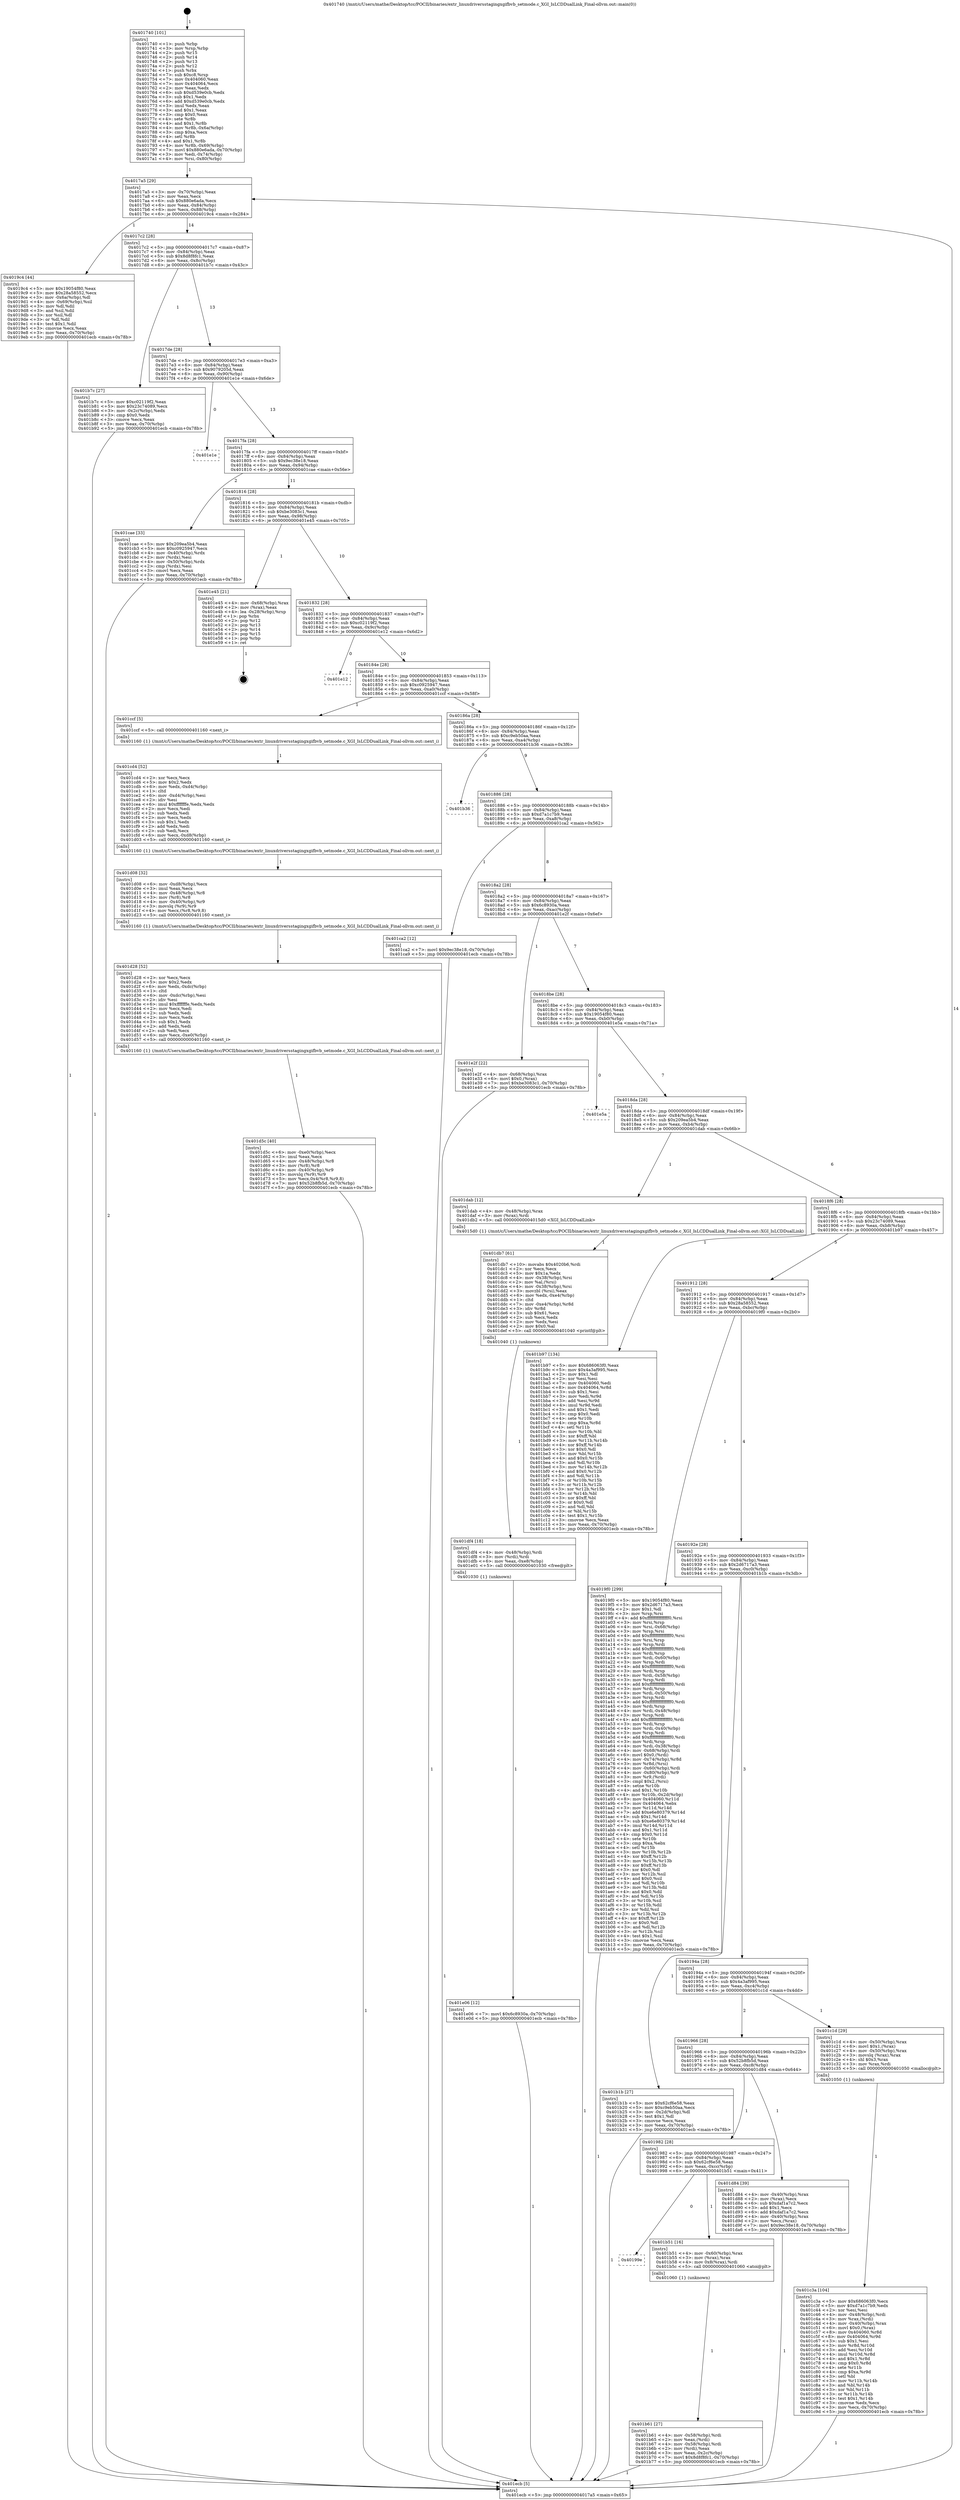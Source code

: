 digraph "0x401740" {
  label = "0x401740 (/mnt/c/Users/mathe/Desktop/tcc/POCII/binaries/extr_linuxdriversstagingxgifbvb_setmode.c_XGI_IsLCDDualLink_Final-ollvm.out::main(0))"
  labelloc = "t"
  node[shape=record]

  Entry [label="",width=0.3,height=0.3,shape=circle,fillcolor=black,style=filled]
  "0x4017a5" [label="{
     0x4017a5 [29]\l
     | [instrs]\l
     &nbsp;&nbsp;0x4017a5 \<+3\>: mov -0x70(%rbp),%eax\l
     &nbsp;&nbsp;0x4017a8 \<+2\>: mov %eax,%ecx\l
     &nbsp;&nbsp;0x4017aa \<+6\>: sub $0x880e6ada,%ecx\l
     &nbsp;&nbsp;0x4017b0 \<+6\>: mov %eax,-0x84(%rbp)\l
     &nbsp;&nbsp;0x4017b6 \<+6\>: mov %ecx,-0x88(%rbp)\l
     &nbsp;&nbsp;0x4017bc \<+6\>: je 00000000004019c4 \<main+0x284\>\l
  }"]
  "0x4019c4" [label="{
     0x4019c4 [44]\l
     | [instrs]\l
     &nbsp;&nbsp;0x4019c4 \<+5\>: mov $0x19054f80,%eax\l
     &nbsp;&nbsp;0x4019c9 \<+5\>: mov $0x28a58552,%ecx\l
     &nbsp;&nbsp;0x4019ce \<+3\>: mov -0x6a(%rbp),%dl\l
     &nbsp;&nbsp;0x4019d1 \<+4\>: mov -0x69(%rbp),%sil\l
     &nbsp;&nbsp;0x4019d5 \<+3\>: mov %dl,%dil\l
     &nbsp;&nbsp;0x4019d8 \<+3\>: and %sil,%dil\l
     &nbsp;&nbsp;0x4019db \<+3\>: xor %sil,%dl\l
     &nbsp;&nbsp;0x4019de \<+3\>: or %dl,%dil\l
     &nbsp;&nbsp;0x4019e1 \<+4\>: test $0x1,%dil\l
     &nbsp;&nbsp;0x4019e5 \<+3\>: cmovne %ecx,%eax\l
     &nbsp;&nbsp;0x4019e8 \<+3\>: mov %eax,-0x70(%rbp)\l
     &nbsp;&nbsp;0x4019eb \<+5\>: jmp 0000000000401ecb \<main+0x78b\>\l
  }"]
  "0x4017c2" [label="{
     0x4017c2 [28]\l
     | [instrs]\l
     &nbsp;&nbsp;0x4017c2 \<+5\>: jmp 00000000004017c7 \<main+0x87\>\l
     &nbsp;&nbsp;0x4017c7 \<+6\>: mov -0x84(%rbp),%eax\l
     &nbsp;&nbsp;0x4017cd \<+5\>: sub $0x8d8f8fc1,%eax\l
     &nbsp;&nbsp;0x4017d2 \<+6\>: mov %eax,-0x8c(%rbp)\l
     &nbsp;&nbsp;0x4017d8 \<+6\>: je 0000000000401b7c \<main+0x43c\>\l
  }"]
  "0x401ecb" [label="{
     0x401ecb [5]\l
     | [instrs]\l
     &nbsp;&nbsp;0x401ecb \<+5\>: jmp 00000000004017a5 \<main+0x65\>\l
  }"]
  "0x401740" [label="{
     0x401740 [101]\l
     | [instrs]\l
     &nbsp;&nbsp;0x401740 \<+1\>: push %rbp\l
     &nbsp;&nbsp;0x401741 \<+3\>: mov %rsp,%rbp\l
     &nbsp;&nbsp;0x401744 \<+2\>: push %r15\l
     &nbsp;&nbsp;0x401746 \<+2\>: push %r14\l
     &nbsp;&nbsp;0x401748 \<+2\>: push %r13\l
     &nbsp;&nbsp;0x40174a \<+2\>: push %r12\l
     &nbsp;&nbsp;0x40174c \<+1\>: push %rbx\l
     &nbsp;&nbsp;0x40174d \<+7\>: sub $0xc8,%rsp\l
     &nbsp;&nbsp;0x401754 \<+7\>: mov 0x404060,%eax\l
     &nbsp;&nbsp;0x40175b \<+7\>: mov 0x404064,%ecx\l
     &nbsp;&nbsp;0x401762 \<+2\>: mov %eax,%edx\l
     &nbsp;&nbsp;0x401764 \<+6\>: sub $0xd539e0cb,%edx\l
     &nbsp;&nbsp;0x40176a \<+3\>: sub $0x1,%edx\l
     &nbsp;&nbsp;0x40176d \<+6\>: add $0xd539e0cb,%edx\l
     &nbsp;&nbsp;0x401773 \<+3\>: imul %edx,%eax\l
     &nbsp;&nbsp;0x401776 \<+3\>: and $0x1,%eax\l
     &nbsp;&nbsp;0x401779 \<+3\>: cmp $0x0,%eax\l
     &nbsp;&nbsp;0x40177c \<+4\>: sete %r8b\l
     &nbsp;&nbsp;0x401780 \<+4\>: and $0x1,%r8b\l
     &nbsp;&nbsp;0x401784 \<+4\>: mov %r8b,-0x6a(%rbp)\l
     &nbsp;&nbsp;0x401788 \<+3\>: cmp $0xa,%ecx\l
     &nbsp;&nbsp;0x40178b \<+4\>: setl %r8b\l
     &nbsp;&nbsp;0x40178f \<+4\>: and $0x1,%r8b\l
     &nbsp;&nbsp;0x401793 \<+4\>: mov %r8b,-0x69(%rbp)\l
     &nbsp;&nbsp;0x401797 \<+7\>: movl $0x880e6ada,-0x70(%rbp)\l
     &nbsp;&nbsp;0x40179e \<+3\>: mov %edi,-0x74(%rbp)\l
     &nbsp;&nbsp;0x4017a1 \<+4\>: mov %rsi,-0x80(%rbp)\l
  }"]
  Exit [label="",width=0.3,height=0.3,shape=circle,fillcolor=black,style=filled,peripheries=2]
  "0x401b7c" [label="{
     0x401b7c [27]\l
     | [instrs]\l
     &nbsp;&nbsp;0x401b7c \<+5\>: mov $0xc02119f2,%eax\l
     &nbsp;&nbsp;0x401b81 \<+5\>: mov $0x23c74089,%ecx\l
     &nbsp;&nbsp;0x401b86 \<+3\>: mov -0x2c(%rbp),%edx\l
     &nbsp;&nbsp;0x401b89 \<+3\>: cmp $0x0,%edx\l
     &nbsp;&nbsp;0x401b8c \<+3\>: cmove %ecx,%eax\l
     &nbsp;&nbsp;0x401b8f \<+3\>: mov %eax,-0x70(%rbp)\l
     &nbsp;&nbsp;0x401b92 \<+5\>: jmp 0000000000401ecb \<main+0x78b\>\l
  }"]
  "0x4017de" [label="{
     0x4017de [28]\l
     | [instrs]\l
     &nbsp;&nbsp;0x4017de \<+5\>: jmp 00000000004017e3 \<main+0xa3\>\l
     &nbsp;&nbsp;0x4017e3 \<+6\>: mov -0x84(%rbp),%eax\l
     &nbsp;&nbsp;0x4017e9 \<+5\>: sub $0x9079205d,%eax\l
     &nbsp;&nbsp;0x4017ee \<+6\>: mov %eax,-0x90(%rbp)\l
     &nbsp;&nbsp;0x4017f4 \<+6\>: je 0000000000401e1e \<main+0x6de\>\l
  }"]
  "0x401e06" [label="{
     0x401e06 [12]\l
     | [instrs]\l
     &nbsp;&nbsp;0x401e06 \<+7\>: movl $0x6c8930a,-0x70(%rbp)\l
     &nbsp;&nbsp;0x401e0d \<+5\>: jmp 0000000000401ecb \<main+0x78b\>\l
  }"]
  "0x401e1e" [label="{
     0x401e1e\l
  }", style=dashed]
  "0x4017fa" [label="{
     0x4017fa [28]\l
     | [instrs]\l
     &nbsp;&nbsp;0x4017fa \<+5\>: jmp 00000000004017ff \<main+0xbf\>\l
     &nbsp;&nbsp;0x4017ff \<+6\>: mov -0x84(%rbp),%eax\l
     &nbsp;&nbsp;0x401805 \<+5\>: sub $0x9ec38e18,%eax\l
     &nbsp;&nbsp;0x40180a \<+6\>: mov %eax,-0x94(%rbp)\l
     &nbsp;&nbsp;0x401810 \<+6\>: je 0000000000401cae \<main+0x56e\>\l
  }"]
  "0x401df4" [label="{
     0x401df4 [18]\l
     | [instrs]\l
     &nbsp;&nbsp;0x401df4 \<+4\>: mov -0x48(%rbp),%rdi\l
     &nbsp;&nbsp;0x401df8 \<+3\>: mov (%rdi),%rdi\l
     &nbsp;&nbsp;0x401dfb \<+6\>: mov %eax,-0xe8(%rbp)\l
     &nbsp;&nbsp;0x401e01 \<+5\>: call 0000000000401030 \<free@plt\>\l
     | [calls]\l
     &nbsp;&nbsp;0x401030 \{1\} (unknown)\l
  }"]
  "0x401cae" [label="{
     0x401cae [33]\l
     | [instrs]\l
     &nbsp;&nbsp;0x401cae \<+5\>: mov $0x209ea5b4,%eax\l
     &nbsp;&nbsp;0x401cb3 \<+5\>: mov $0xc0925947,%ecx\l
     &nbsp;&nbsp;0x401cb8 \<+4\>: mov -0x40(%rbp),%rdx\l
     &nbsp;&nbsp;0x401cbc \<+2\>: mov (%rdx),%esi\l
     &nbsp;&nbsp;0x401cbe \<+4\>: mov -0x50(%rbp),%rdx\l
     &nbsp;&nbsp;0x401cc2 \<+2\>: cmp (%rdx),%esi\l
     &nbsp;&nbsp;0x401cc4 \<+3\>: cmovl %ecx,%eax\l
     &nbsp;&nbsp;0x401cc7 \<+3\>: mov %eax,-0x70(%rbp)\l
     &nbsp;&nbsp;0x401cca \<+5\>: jmp 0000000000401ecb \<main+0x78b\>\l
  }"]
  "0x401816" [label="{
     0x401816 [28]\l
     | [instrs]\l
     &nbsp;&nbsp;0x401816 \<+5\>: jmp 000000000040181b \<main+0xdb\>\l
     &nbsp;&nbsp;0x40181b \<+6\>: mov -0x84(%rbp),%eax\l
     &nbsp;&nbsp;0x401821 \<+5\>: sub $0xbe3083c1,%eax\l
     &nbsp;&nbsp;0x401826 \<+6\>: mov %eax,-0x98(%rbp)\l
     &nbsp;&nbsp;0x40182c \<+6\>: je 0000000000401e45 \<main+0x705\>\l
  }"]
  "0x401db7" [label="{
     0x401db7 [61]\l
     | [instrs]\l
     &nbsp;&nbsp;0x401db7 \<+10\>: movabs $0x4020b6,%rdi\l
     &nbsp;&nbsp;0x401dc1 \<+2\>: xor %ecx,%ecx\l
     &nbsp;&nbsp;0x401dc3 \<+5\>: mov $0x1a,%edx\l
     &nbsp;&nbsp;0x401dc8 \<+4\>: mov -0x38(%rbp),%rsi\l
     &nbsp;&nbsp;0x401dcc \<+2\>: mov %al,(%rsi)\l
     &nbsp;&nbsp;0x401dce \<+4\>: mov -0x38(%rbp),%rsi\l
     &nbsp;&nbsp;0x401dd2 \<+3\>: movzbl (%rsi),%eax\l
     &nbsp;&nbsp;0x401dd5 \<+6\>: mov %edx,-0xe4(%rbp)\l
     &nbsp;&nbsp;0x401ddb \<+1\>: cltd\l
     &nbsp;&nbsp;0x401ddc \<+7\>: mov -0xe4(%rbp),%r8d\l
     &nbsp;&nbsp;0x401de3 \<+3\>: idiv %r8d\l
     &nbsp;&nbsp;0x401de6 \<+3\>: sub $0x61,%ecx\l
     &nbsp;&nbsp;0x401de9 \<+2\>: sub %ecx,%edx\l
     &nbsp;&nbsp;0x401deb \<+2\>: mov %edx,%esi\l
     &nbsp;&nbsp;0x401ded \<+2\>: mov $0x0,%al\l
     &nbsp;&nbsp;0x401def \<+5\>: call 0000000000401040 \<printf@plt\>\l
     | [calls]\l
     &nbsp;&nbsp;0x401040 \{1\} (unknown)\l
  }"]
  "0x401e45" [label="{
     0x401e45 [21]\l
     | [instrs]\l
     &nbsp;&nbsp;0x401e45 \<+4\>: mov -0x68(%rbp),%rax\l
     &nbsp;&nbsp;0x401e49 \<+2\>: mov (%rax),%eax\l
     &nbsp;&nbsp;0x401e4b \<+4\>: lea -0x28(%rbp),%rsp\l
     &nbsp;&nbsp;0x401e4f \<+1\>: pop %rbx\l
     &nbsp;&nbsp;0x401e50 \<+2\>: pop %r12\l
     &nbsp;&nbsp;0x401e52 \<+2\>: pop %r13\l
     &nbsp;&nbsp;0x401e54 \<+2\>: pop %r14\l
     &nbsp;&nbsp;0x401e56 \<+2\>: pop %r15\l
     &nbsp;&nbsp;0x401e58 \<+1\>: pop %rbp\l
     &nbsp;&nbsp;0x401e59 \<+1\>: ret\l
  }"]
  "0x401832" [label="{
     0x401832 [28]\l
     | [instrs]\l
     &nbsp;&nbsp;0x401832 \<+5\>: jmp 0000000000401837 \<main+0xf7\>\l
     &nbsp;&nbsp;0x401837 \<+6\>: mov -0x84(%rbp),%eax\l
     &nbsp;&nbsp;0x40183d \<+5\>: sub $0xc02119f2,%eax\l
     &nbsp;&nbsp;0x401842 \<+6\>: mov %eax,-0x9c(%rbp)\l
     &nbsp;&nbsp;0x401848 \<+6\>: je 0000000000401e12 \<main+0x6d2\>\l
  }"]
  "0x401d5c" [label="{
     0x401d5c [40]\l
     | [instrs]\l
     &nbsp;&nbsp;0x401d5c \<+6\>: mov -0xe0(%rbp),%ecx\l
     &nbsp;&nbsp;0x401d62 \<+3\>: imul %eax,%ecx\l
     &nbsp;&nbsp;0x401d65 \<+4\>: mov -0x48(%rbp),%r8\l
     &nbsp;&nbsp;0x401d69 \<+3\>: mov (%r8),%r8\l
     &nbsp;&nbsp;0x401d6c \<+4\>: mov -0x40(%rbp),%r9\l
     &nbsp;&nbsp;0x401d70 \<+3\>: movslq (%r9),%r9\l
     &nbsp;&nbsp;0x401d73 \<+5\>: mov %ecx,0x4(%r8,%r9,8)\l
     &nbsp;&nbsp;0x401d78 \<+7\>: movl $0x52b8fb5d,-0x70(%rbp)\l
     &nbsp;&nbsp;0x401d7f \<+5\>: jmp 0000000000401ecb \<main+0x78b\>\l
  }"]
  "0x401e12" [label="{
     0x401e12\l
  }", style=dashed]
  "0x40184e" [label="{
     0x40184e [28]\l
     | [instrs]\l
     &nbsp;&nbsp;0x40184e \<+5\>: jmp 0000000000401853 \<main+0x113\>\l
     &nbsp;&nbsp;0x401853 \<+6\>: mov -0x84(%rbp),%eax\l
     &nbsp;&nbsp;0x401859 \<+5\>: sub $0xc0925947,%eax\l
     &nbsp;&nbsp;0x40185e \<+6\>: mov %eax,-0xa0(%rbp)\l
     &nbsp;&nbsp;0x401864 \<+6\>: je 0000000000401ccf \<main+0x58f\>\l
  }"]
  "0x401d28" [label="{
     0x401d28 [52]\l
     | [instrs]\l
     &nbsp;&nbsp;0x401d28 \<+2\>: xor %ecx,%ecx\l
     &nbsp;&nbsp;0x401d2a \<+5\>: mov $0x2,%edx\l
     &nbsp;&nbsp;0x401d2f \<+6\>: mov %edx,-0xdc(%rbp)\l
     &nbsp;&nbsp;0x401d35 \<+1\>: cltd\l
     &nbsp;&nbsp;0x401d36 \<+6\>: mov -0xdc(%rbp),%esi\l
     &nbsp;&nbsp;0x401d3c \<+2\>: idiv %esi\l
     &nbsp;&nbsp;0x401d3e \<+6\>: imul $0xfffffffe,%edx,%edx\l
     &nbsp;&nbsp;0x401d44 \<+2\>: mov %ecx,%edi\l
     &nbsp;&nbsp;0x401d46 \<+2\>: sub %edx,%edi\l
     &nbsp;&nbsp;0x401d48 \<+2\>: mov %ecx,%edx\l
     &nbsp;&nbsp;0x401d4a \<+3\>: sub $0x1,%edx\l
     &nbsp;&nbsp;0x401d4d \<+2\>: add %edx,%edi\l
     &nbsp;&nbsp;0x401d4f \<+2\>: sub %edi,%ecx\l
     &nbsp;&nbsp;0x401d51 \<+6\>: mov %ecx,-0xe0(%rbp)\l
     &nbsp;&nbsp;0x401d57 \<+5\>: call 0000000000401160 \<next_i\>\l
     | [calls]\l
     &nbsp;&nbsp;0x401160 \{1\} (/mnt/c/Users/mathe/Desktop/tcc/POCII/binaries/extr_linuxdriversstagingxgifbvb_setmode.c_XGI_IsLCDDualLink_Final-ollvm.out::next_i)\l
  }"]
  "0x401ccf" [label="{
     0x401ccf [5]\l
     | [instrs]\l
     &nbsp;&nbsp;0x401ccf \<+5\>: call 0000000000401160 \<next_i\>\l
     | [calls]\l
     &nbsp;&nbsp;0x401160 \{1\} (/mnt/c/Users/mathe/Desktop/tcc/POCII/binaries/extr_linuxdriversstagingxgifbvb_setmode.c_XGI_IsLCDDualLink_Final-ollvm.out::next_i)\l
  }"]
  "0x40186a" [label="{
     0x40186a [28]\l
     | [instrs]\l
     &nbsp;&nbsp;0x40186a \<+5\>: jmp 000000000040186f \<main+0x12f\>\l
     &nbsp;&nbsp;0x40186f \<+6\>: mov -0x84(%rbp),%eax\l
     &nbsp;&nbsp;0x401875 \<+5\>: sub $0xc9eb50aa,%eax\l
     &nbsp;&nbsp;0x40187a \<+6\>: mov %eax,-0xa4(%rbp)\l
     &nbsp;&nbsp;0x401880 \<+6\>: je 0000000000401b36 \<main+0x3f6\>\l
  }"]
  "0x401d08" [label="{
     0x401d08 [32]\l
     | [instrs]\l
     &nbsp;&nbsp;0x401d08 \<+6\>: mov -0xd8(%rbp),%ecx\l
     &nbsp;&nbsp;0x401d0e \<+3\>: imul %eax,%ecx\l
     &nbsp;&nbsp;0x401d11 \<+4\>: mov -0x48(%rbp),%r8\l
     &nbsp;&nbsp;0x401d15 \<+3\>: mov (%r8),%r8\l
     &nbsp;&nbsp;0x401d18 \<+4\>: mov -0x40(%rbp),%r9\l
     &nbsp;&nbsp;0x401d1c \<+3\>: movslq (%r9),%r9\l
     &nbsp;&nbsp;0x401d1f \<+4\>: mov %ecx,(%r8,%r9,8)\l
     &nbsp;&nbsp;0x401d23 \<+5\>: call 0000000000401160 \<next_i\>\l
     | [calls]\l
     &nbsp;&nbsp;0x401160 \{1\} (/mnt/c/Users/mathe/Desktop/tcc/POCII/binaries/extr_linuxdriversstagingxgifbvb_setmode.c_XGI_IsLCDDualLink_Final-ollvm.out::next_i)\l
  }"]
  "0x401b36" [label="{
     0x401b36\l
  }", style=dashed]
  "0x401886" [label="{
     0x401886 [28]\l
     | [instrs]\l
     &nbsp;&nbsp;0x401886 \<+5\>: jmp 000000000040188b \<main+0x14b\>\l
     &nbsp;&nbsp;0x40188b \<+6\>: mov -0x84(%rbp),%eax\l
     &nbsp;&nbsp;0x401891 \<+5\>: sub $0xd7a1c7b9,%eax\l
     &nbsp;&nbsp;0x401896 \<+6\>: mov %eax,-0xa8(%rbp)\l
     &nbsp;&nbsp;0x40189c \<+6\>: je 0000000000401ca2 \<main+0x562\>\l
  }"]
  "0x401cd4" [label="{
     0x401cd4 [52]\l
     | [instrs]\l
     &nbsp;&nbsp;0x401cd4 \<+2\>: xor %ecx,%ecx\l
     &nbsp;&nbsp;0x401cd6 \<+5\>: mov $0x2,%edx\l
     &nbsp;&nbsp;0x401cdb \<+6\>: mov %edx,-0xd4(%rbp)\l
     &nbsp;&nbsp;0x401ce1 \<+1\>: cltd\l
     &nbsp;&nbsp;0x401ce2 \<+6\>: mov -0xd4(%rbp),%esi\l
     &nbsp;&nbsp;0x401ce8 \<+2\>: idiv %esi\l
     &nbsp;&nbsp;0x401cea \<+6\>: imul $0xfffffffe,%edx,%edx\l
     &nbsp;&nbsp;0x401cf0 \<+2\>: mov %ecx,%edi\l
     &nbsp;&nbsp;0x401cf2 \<+2\>: sub %edx,%edi\l
     &nbsp;&nbsp;0x401cf4 \<+2\>: mov %ecx,%edx\l
     &nbsp;&nbsp;0x401cf6 \<+3\>: sub $0x1,%edx\l
     &nbsp;&nbsp;0x401cf9 \<+2\>: add %edx,%edi\l
     &nbsp;&nbsp;0x401cfb \<+2\>: sub %edi,%ecx\l
     &nbsp;&nbsp;0x401cfd \<+6\>: mov %ecx,-0xd8(%rbp)\l
     &nbsp;&nbsp;0x401d03 \<+5\>: call 0000000000401160 \<next_i\>\l
     | [calls]\l
     &nbsp;&nbsp;0x401160 \{1\} (/mnt/c/Users/mathe/Desktop/tcc/POCII/binaries/extr_linuxdriversstagingxgifbvb_setmode.c_XGI_IsLCDDualLink_Final-ollvm.out::next_i)\l
  }"]
  "0x401ca2" [label="{
     0x401ca2 [12]\l
     | [instrs]\l
     &nbsp;&nbsp;0x401ca2 \<+7\>: movl $0x9ec38e18,-0x70(%rbp)\l
     &nbsp;&nbsp;0x401ca9 \<+5\>: jmp 0000000000401ecb \<main+0x78b\>\l
  }"]
  "0x4018a2" [label="{
     0x4018a2 [28]\l
     | [instrs]\l
     &nbsp;&nbsp;0x4018a2 \<+5\>: jmp 00000000004018a7 \<main+0x167\>\l
     &nbsp;&nbsp;0x4018a7 \<+6\>: mov -0x84(%rbp),%eax\l
     &nbsp;&nbsp;0x4018ad \<+5\>: sub $0x6c8930a,%eax\l
     &nbsp;&nbsp;0x4018b2 \<+6\>: mov %eax,-0xac(%rbp)\l
     &nbsp;&nbsp;0x4018b8 \<+6\>: je 0000000000401e2f \<main+0x6ef\>\l
  }"]
  "0x401c3a" [label="{
     0x401c3a [104]\l
     | [instrs]\l
     &nbsp;&nbsp;0x401c3a \<+5\>: mov $0x686063f0,%ecx\l
     &nbsp;&nbsp;0x401c3f \<+5\>: mov $0xd7a1c7b9,%edx\l
     &nbsp;&nbsp;0x401c44 \<+2\>: xor %esi,%esi\l
     &nbsp;&nbsp;0x401c46 \<+4\>: mov -0x48(%rbp),%rdi\l
     &nbsp;&nbsp;0x401c4a \<+3\>: mov %rax,(%rdi)\l
     &nbsp;&nbsp;0x401c4d \<+4\>: mov -0x40(%rbp),%rax\l
     &nbsp;&nbsp;0x401c51 \<+6\>: movl $0x0,(%rax)\l
     &nbsp;&nbsp;0x401c57 \<+8\>: mov 0x404060,%r8d\l
     &nbsp;&nbsp;0x401c5f \<+8\>: mov 0x404064,%r9d\l
     &nbsp;&nbsp;0x401c67 \<+3\>: sub $0x1,%esi\l
     &nbsp;&nbsp;0x401c6a \<+3\>: mov %r8d,%r10d\l
     &nbsp;&nbsp;0x401c6d \<+3\>: add %esi,%r10d\l
     &nbsp;&nbsp;0x401c70 \<+4\>: imul %r10d,%r8d\l
     &nbsp;&nbsp;0x401c74 \<+4\>: and $0x1,%r8d\l
     &nbsp;&nbsp;0x401c78 \<+4\>: cmp $0x0,%r8d\l
     &nbsp;&nbsp;0x401c7c \<+4\>: sete %r11b\l
     &nbsp;&nbsp;0x401c80 \<+4\>: cmp $0xa,%r9d\l
     &nbsp;&nbsp;0x401c84 \<+3\>: setl %bl\l
     &nbsp;&nbsp;0x401c87 \<+3\>: mov %r11b,%r14b\l
     &nbsp;&nbsp;0x401c8a \<+3\>: and %bl,%r14b\l
     &nbsp;&nbsp;0x401c8d \<+3\>: xor %bl,%r11b\l
     &nbsp;&nbsp;0x401c90 \<+3\>: or %r11b,%r14b\l
     &nbsp;&nbsp;0x401c93 \<+4\>: test $0x1,%r14b\l
     &nbsp;&nbsp;0x401c97 \<+3\>: cmovne %edx,%ecx\l
     &nbsp;&nbsp;0x401c9a \<+3\>: mov %ecx,-0x70(%rbp)\l
     &nbsp;&nbsp;0x401c9d \<+5\>: jmp 0000000000401ecb \<main+0x78b\>\l
  }"]
  "0x401e2f" [label="{
     0x401e2f [22]\l
     | [instrs]\l
     &nbsp;&nbsp;0x401e2f \<+4\>: mov -0x68(%rbp),%rax\l
     &nbsp;&nbsp;0x401e33 \<+6\>: movl $0x0,(%rax)\l
     &nbsp;&nbsp;0x401e39 \<+7\>: movl $0xbe3083c1,-0x70(%rbp)\l
     &nbsp;&nbsp;0x401e40 \<+5\>: jmp 0000000000401ecb \<main+0x78b\>\l
  }"]
  "0x4018be" [label="{
     0x4018be [28]\l
     | [instrs]\l
     &nbsp;&nbsp;0x4018be \<+5\>: jmp 00000000004018c3 \<main+0x183\>\l
     &nbsp;&nbsp;0x4018c3 \<+6\>: mov -0x84(%rbp),%eax\l
     &nbsp;&nbsp;0x4018c9 \<+5\>: sub $0x19054f80,%eax\l
     &nbsp;&nbsp;0x4018ce \<+6\>: mov %eax,-0xb0(%rbp)\l
     &nbsp;&nbsp;0x4018d4 \<+6\>: je 0000000000401e5a \<main+0x71a\>\l
  }"]
  "0x401b61" [label="{
     0x401b61 [27]\l
     | [instrs]\l
     &nbsp;&nbsp;0x401b61 \<+4\>: mov -0x58(%rbp),%rdi\l
     &nbsp;&nbsp;0x401b65 \<+2\>: mov %eax,(%rdi)\l
     &nbsp;&nbsp;0x401b67 \<+4\>: mov -0x58(%rbp),%rdi\l
     &nbsp;&nbsp;0x401b6b \<+2\>: mov (%rdi),%eax\l
     &nbsp;&nbsp;0x401b6d \<+3\>: mov %eax,-0x2c(%rbp)\l
     &nbsp;&nbsp;0x401b70 \<+7\>: movl $0x8d8f8fc1,-0x70(%rbp)\l
     &nbsp;&nbsp;0x401b77 \<+5\>: jmp 0000000000401ecb \<main+0x78b\>\l
  }"]
  "0x401e5a" [label="{
     0x401e5a\l
  }", style=dashed]
  "0x4018da" [label="{
     0x4018da [28]\l
     | [instrs]\l
     &nbsp;&nbsp;0x4018da \<+5\>: jmp 00000000004018df \<main+0x19f\>\l
     &nbsp;&nbsp;0x4018df \<+6\>: mov -0x84(%rbp),%eax\l
     &nbsp;&nbsp;0x4018e5 \<+5\>: sub $0x209ea5b4,%eax\l
     &nbsp;&nbsp;0x4018ea \<+6\>: mov %eax,-0xb4(%rbp)\l
     &nbsp;&nbsp;0x4018f0 \<+6\>: je 0000000000401dab \<main+0x66b\>\l
  }"]
  "0x40199e" [label="{
     0x40199e\l
  }", style=dashed]
  "0x401dab" [label="{
     0x401dab [12]\l
     | [instrs]\l
     &nbsp;&nbsp;0x401dab \<+4\>: mov -0x48(%rbp),%rax\l
     &nbsp;&nbsp;0x401daf \<+3\>: mov (%rax),%rdi\l
     &nbsp;&nbsp;0x401db2 \<+5\>: call 00000000004015d0 \<XGI_IsLCDDualLink\>\l
     | [calls]\l
     &nbsp;&nbsp;0x4015d0 \{1\} (/mnt/c/Users/mathe/Desktop/tcc/POCII/binaries/extr_linuxdriversstagingxgifbvb_setmode.c_XGI_IsLCDDualLink_Final-ollvm.out::XGI_IsLCDDualLink)\l
  }"]
  "0x4018f6" [label="{
     0x4018f6 [28]\l
     | [instrs]\l
     &nbsp;&nbsp;0x4018f6 \<+5\>: jmp 00000000004018fb \<main+0x1bb\>\l
     &nbsp;&nbsp;0x4018fb \<+6\>: mov -0x84(%rbp),%eax\l
     &nbsp;&nbsp;0x401901 \<+5\>: sub $0x23c74089,%eax\l
     &nbsp;&nbsp;0x401906 \<+6\>: mov %eax,-0xb8(%rbp)\l
     &nbsp;&nbsp;0x40190c \<+6\>: je 0000000000401b97 \<main+0x457\>\l
  }"]
  "0x401b51" [label="{
     0x401b51 [16]\l
     | [instrs]\l
     &nbsp;&nbsp;0x401b51 \<+4\>: mov -0x60(%rbp),%rax\l
     &nbsp;&nbsp;0x401b55 \<+3\>: mov (%rax),%rax\l
     &nbsp;&nbsp;0x401b58 \<+4\>: mov 0x8(%rax),%rdi\l
     &nbsp;&nbsp;0x401b5c \<+5\>: call 0000000000401060 \<atoi@plt\>\l
     | [calls]\l
     &nbsp;&nbsp;0x401060 \{1\} (unknown)\l
  }"]
  "0x401b97" [label="{
     0x401b97 [134]\l
     | [instrs]\l
     &nbsp;&nbsp;0x401b97 \<+5\>: mov $0x686063f0,%eax\l
     &nbsp;&nbsp;0x401b9c \<+5\>: mov $0x4a3af995,%ecx\l
     &nbsp;&nbsp;0x401ba1 \<+2\>: mov $0x1,%dl\l
     &nbsp;&nbsp;0x401ba3 \<+2\>: xor %esi,%esi\l
     &nbsp;&nbsp;0x401ba5 \<+7\>: mov 0x404060,%edi\l
     &nbsp;&nbsp;0x401bac \<+8\>: mov 0x404064,%r8d\l
     &nbsp;&nbsp;0x401bb4 \<+3\>: sub $0x1,%esi\l
     &nbsp;&nbsp;0x401bb7 \<+3\>: mov %edi,%r9d\l
     &nbsp;&nbsp;0x401bba \<+3\>: add %esi,%r9d\l
     &nbsp;&nbsp;0x401bbd \<+4\>: imul %r9d,%edi\l
     &nbsp;&nbsp;0x401bc1 \<+3\>: and $0x1,%edi\l
     &nbsp;&nbsp;0x401bc4 \<+3\>: cmp $0x0,%edi\l
     &nbsp;&nbsp;0x401bc7 \<+4\>: sete %r10b\l
     &nbsp;&nbsp;0x401bcb \<+4\>: cmp $0xa,%r8d\l
     &nbsp;&nbsp;0x401bcf \<+4\>: setl %r11b\l
     &nbsp;&nbsp;0x401bd3 \<+3\>: mov %r10b,%bl\l
     &nbsp;&nbsp;0x401bd6 \<+3\>: xor $0xff,%bl\l
     &nbsp;&nbsp;0x401bd9 \<+3\>: mov %r11b,%r14b\l
     &nbsp;&nbsp;0x401bdc \<+4\>: xor $0xff,%r14b\l
     &nbsp;&nbsp;0x401be0 \<+3\>: xor $0x0,%dl\l
     &nbsp;&nbsp;0x401be3 \<+3\>: mov %bl,%r15b\l
     &nbsp;&nbsp;0x401be6 \<+4\>: and $0x0,%r15b\l
     &nbsp;&nbsp;0x401bea \<+3\>: and %dl,%r10b\l
     &nbsp;&nbsp;0x401bed \<+3\>: mov %r14b,%r12b\l
     &nbsp;&nbsp;0x401bf0 \<+4\>: and $0x0,%r12b\l
     &nbsp;&nbsp;0x401bf4 \<+3\>: and %dl,%r11b\l
     &nbsp;&nbsp;0x401bf7 \<+3\>: or %r10b,%r15b\l
     &nbsp;&nbsp;0x401bfa \<+3\>: or %r11b,%r12b\l
     &nbsp;&nbsp;0x401bfd \<+3\>: xor %r12b,%r15b\l
     &nbsp;&nbsp;0x401c00 \<+3\>: or %r14b,%bl\l
     &nbsp;&nbsp;0x401c03 \<+3\>: xor $0xff,%bl\l
     &nbsp;&nbsp;0x401c06 \<+3\>: or $0x0,%dl\l
     &nbsp;&nbsp;0x401c09 \<+2\>: and %dl,%bl\l
     &nbsp;&nbsp;0x401c0b \<+3\>: or %bl,%r15b\l
     &nbsp;&nbsp;0x401c0e \<+4\>: test $0x1,%r15b\l
     &nbsp;&nbsp;0x401c12 \<+3\>: cmovne %ecx,%eax\l
     &nbsp;&nbsp;0x401c15 \<+3\>: mov %eax,-0x70(%rbp)\l
     &nbsp;&nbsp;0x401c18 \<+5\>: jmp 0000000000401ecb \<main+0x78b\>\l
  }"]
  "0x401912" [label="{
     0x401912 [28]\l
     | [instrs]\l
     &nbsp;&nbsp;0x401912 \<+5\>: jmp 0000000000401917 \<main+0x1d7\>\l
     &nbsp;&nbsp;0x401917 \<+6\>: mov -0x84(%rbp),%eax\l
     &nbsp;&nbsp;0x40191d \<+5\>: sub $0x28a58552,%eax\l
     &nbsp;&nbsp;0x401922 \<+6\>: mov %eax,-0xbc(%rbp)\l
     &nbsp;&nbsp;0x401928 \<+6\>: je 00000000004019f0 \<main+0x2b0\>\l
  }"]
  "0x401982" [label="{
     0x401982 [28]\l
     | [instrs]\l
     &nbsp;&nbsp;0x401982 \<+5\>: jmp 0000000000401987 \<main+0x247\>\l
     &nbsp;&nbsp;0x401987 \<+6\>: mov -0x84(%rbp),%eax\l
     &nbsp;&nbsp;0x40198d \<+5\>: sub $0x62cf6e58,%eax\l
     &nbsp;&nbsp;0x401992 \<+6\>: mov %eax,-0xcc(%rbp)\l
     &nbsp;&nbsp;0x401998 \<+6\>: je 0000000000401b51 \<main+0x411\>\l
  }"]
  "0x4019f0" [label="{
     0x4019f0 [299]\l
     | [instrs]\l
     &nbsp;&nbsp;0x4019f0 \<+5\>: mov $0x19054f80,%eax\l
     &nbsp;&nbsp;0x4019f5 \<+5\>: mov $0x2d6717a3,%ecx\l
     &nbsp;&nbsp;0x4019fa \<+2\>: mov $0x1,%dl\l
     &nbsp;&nbsp;0x4019fc \<+3\>: mov %rsp,%rsi\l
     &nbsp;&nbsp;0x4019ff \<+4\>: add $0xfffffffffffffff0,%rsi\l
     &nbsp;&nbsp;0x401a03 \<+3\>: mov %rsi,%rsp\l
     &nbsp;&nbsp;0x401a06 \<+4\>: mov %rsi,-0x68(%rbp)\l
     &nbsp;&nbsp;0x401a0a \<+3\>: mov %rsp,%rsi\l
     &nbsp;&nbsp;0x401a0d \<+4\>: add $0xfffffffffffffff0,%rsi\l
     &nbsp;&nbsp;0x401a11 \<+3\>: mov %rsi,%rsp\l
     &nbsp;&nbsp;0x401a14 \<+3\>: mov %rsp,%rdi\l
     &nbsp;&nbsp;0x401a17 \<+4\>: add $0xfffffffffffffff0,%rdi\l
     &nbsp;&nbsp;0x401a1b \<+3\>: mov %rdi,%rsp\l
     &nbsp;&nbsp;0x401a1e \<+4\>: mov %rdi,-0x60(%rbp)\l
     &nbsp;&nbsp;0x401a22 \<+3\>: mov %rsp,%rdi\l
     &nbsp;&nbsp;0x401a25 \<+4\>: add $0xfffffffffffffff0,%rdi\l
     &nbsp;&nbsp;0x401a29 \<+3\>: mov %rdi,%rsp\l
     &nbsp;&nbsp;0x401a2c \<+4\>: mov %rdi,-0x58(%rbp)\l
     &nbsp;&nbsp;0x401a30 \<+3\>: mov %rsp,%rdi\l
     &nbsp;&nbsp;0x401a33 \<+4\>: add $0xfffffffffffffff0,%rdi\l
     &nbsp;&nbsp;0x401a37 \<+3\>: mov %rdi,%rsp\l
     &nbsp;&nbsp;0x401a3a \<+4\>: mov %rdi,-0x50(%rbp)\l
     &nbsp;&nbsp;0x401a3e \<+3\>: mov %rsp,%rdi\l
     &nbsp;&nbsp;0x401a41 \<+4\>: add $0xfffffffffffffff0,%rdi\l
     &nbsp;&nbsp;0x401a45 \<+3\>: mov %rdi,%rsp\l
     &nbsp;&nbsp;0x401a48 \<+4\>: mov %rdi,-0x48(%rbp)\l
     &nbsp;&nbsp;0x401a4c \<+3\>: mov %rsp,%rdi\l
     &nbsp;&nbsp;0x401a4f \<+4\>: add $0xfffffffffffffff0,%rdi\l
     &nbsp;&nbsp;0x401a53 \<+3\>: mov %rdi,%rsp\l
     &nbsp;&nbsp;0x401a56 \<+4\>: mov %rdi,-0x40(%rbp)\l
     &nbsp;&nbsp;0x401a5a \<+3\>: mov %rsp,%rdi\l
     &nbsp;&nbsp;0x401a5d \<+4\>: add $0xfffffffffffffff0,%rdi\l
     &nbsp;&nbsp;0x401a61 \<+3\>: mov %rdi,%rsp\l
     &nbsp;&nbsp;0x401a64 \<+4\>: mov %rdi,-0x38(%rbp)\l
     &nbsp;&nbsp;0x401a68 \<+4\>: mov -0x68(%rbp),%rdi\l
     &nbsp;&nbsp;0x401a6c \<+6\>: movl $0x0,(%rdi)\l
     &nbsp;&nbsp;0x401a72 \<+4\>: mov -0x74(%rbp),%r8d\l
     &nbsp;&nbsp;0x401a76 \<+3\>: mov %r8d,(%rsi)\l
     &nbsp;&nbsp;0x401a79 \<+4\>: mov -0x60(%rbp),%rdi\l
     &nbsp;&nbsp;0x401a7d \<+4\>: mov -0x80(%rbp),%r9\l
     &nbsp;&nbsp;0x401a81 \<+3\>: mov %r9,(%rdi)\l
     &nbsp;&nbsp;0x401a84 \<+3\>: cmpl $0x2,(%rsi)\l
     &nbsp;&nbsp;0x401a87 \<+4\>: setne %r10b\l
     &nbsp;&nbsp;0x401a8b \<+4\>: and $0x1,%r10b\l
     &nbsp;&nbsp;0x401a8f \<+4\>: mov %r10b,-0x2d(%rbp)\l
     &nbsp;&nbsp;0x401a93 \<+8\>: mov 0x404060,%r11d\l
     &nbsp;&nbsp;0x401a9b \<+7\>: mov 0x404064,%ebx\l
     &nbsp;&nbsp;0x401aa2 \<+3\>: mov %r11d,%r14d\l
     &nbsp;&nbsp;0x401aa5 \<+7\>: add $0xe6e80379,%r14d\l
     &nbsp;&nbsp;0x401aac \<+4\>: sub $0x1,%r14d\l
     &nbsp;&nbsp;0x401ab0 \<+7\>: sub $0xe6e80379,%r14d\l
     &nbsp;&nbsp;0x401ab7 \<+4\>: imul %r14d,%r11d\l
     &nbsp;&nbsp;0x401abb \<+4\>: and $0x1,%r11d\l
     &nbsp;&nbsp;0x401abf \<+4\>: cmp $0x0,%r11d\l
     &nbsp;&nbsp;0x401ac3 \<+4\>: sete %r10b\l
     &nbsp;&nbsp;0x401ac7 \<+3\>: cmp $0xa,%ebx\l
     &nbsp;&nbsp;0x401aca \<+4\>: setl %r15b\l
     &nbsp;&nbsp;0x401ace \<+3\>: mov %r10b,%r12b\l
     &nbsp;&nbsp;0x401ad1 \<+4\>: xor $0xff,%r12b\l
     &nbsp;&nbsp;0x401ad5 \<+3\>: mov %r15b,%r13b\l
     &nbsp;&nbsp;0x401ad8 \<+4\>: xor $0xff,%r13b\l
     &nbsp;&nbsp;0x401adc \<+3\>: xor $0x0,%dl\l
     &nbsp;&nbsp;0x401adf \<+3\>: mov %r12b,%sil\l
     &nbsp;&nbsp;0x401ae2 \<+4\>: and $0x0,%sil\l
     &nbsp;&nbsp;0x401ae6 \<+3\>: and %dl,%r10b\l
     &nbsp;&nbsp;0x401ae9 \<+3\>: mov %r13b,%dil\l
     &nbsp;&nbsp;0x401aec \<+4\>: and $0x0,%dil\l
     &nbsp;&nbsp;0x401af0 \<+3\>: and %dl,%r15b\l
     &nbsp;&nbsp;0x401af3 \<+3\>: or %r10b,%sil\l
     &nbsp;&nbsp;0x401af6 \<+3\>: or %r15b,%dil\l
     &nbsp;&nbsp;0x401af9 \<+3\>: xor %dil,%sil\l
     &nbsp;&nbsp;0x401afc \<+3\>: or %r13b,%r12b\l
     &nbsp;&nbsp;0x401aff \<+4\>: xor $0xff,%r12b\l
     &nbsp;&nbsp;0x401b03 \<+3\>: or $0x0,%dl\l
     &nbsp;&nbsp;0x401b06 \<+3\>: and %dl,%r12b\l
     &nbsp;&nbsp;0x401b09 \<+3\>: or %r12b,%sil\l
     &nbsp;&nbsp;0x401b0c \<+4\>: test $0x1,%sil\l
     &nbsp;&nbsp;0x401b10 \<+3\>: cmovne %ecx,%eax\l
     &nbsp;&nbsp;0x401b13 \<+3\>: mov %eax,-0x70(%rbp)\l
     &nbsp;&nbsp;0x401b16 \<+5\>: jmp 0000000000401ecb \<main+0x78b\>\l
  }"]
  "0x40192e" [label="{
     0x40192e [28]\l
     | [instrs]\l
     &nbsp;&nbsp;0x40192e \<+5\>: jmp 0000000000401933 \<main+0x1f3\>\l
     &nbsp;&nbsp;0x401933 \<+6\>: mov -0x84(%rbp),%eax\l
     &nbsp;&nbsp;0x401939 \<+5\>: sub $0x2d6717a3,%eax\l
     &nbsp;&nbsp;0x40193e \<+6\>: mov %eax,-0xc0(%rbp)\l
     &nbsp;&nbsp;0x401944 \<+6\>: je 0000000000401b1b \<main+0x3db\>\l
  }"]
  "0x401d84" [label="{
     0x401d84 [39]\l
     | [instrs]\l
     &nbsp;&nbsp;0x401d84 \<+4\>: mov -0x40(%rbp),%rax\l
     &nbsp;&nbsp;0x401d88 \<+2\>: mov (%rax),%ecx\l
     &nbsp;&nbsp;0x401d8a \<+6\>: sub $0xdaf1a7c2,%ecx\l
     &nbsp;&nbsp;0x401d90 \<+3\>: add $0x1,%ecx\l
     &nbsp;&nbsp;0x401d93 \<+6\>: add $0xdaf1a7c2,%ecx\l
     &nbsp;&nbsp;0x401d99 \<+4\>: mov -0x40(%rbp),%rax\l
     &nbsp;&nbsp;0x401d9d \<+2\>: mov %ecx,(%rax)\l
     &nbsp;&nbsp;0x401d9f \<+7\>: movl $0x9ec38e18,-0x70(%rbp)\l
     &nbsp;&nbsp;0x401da6 \<+5\>: jmp 0000000000401ecb \<main+0x78b\>\l
  }"]
  "0x401966" [label="{
     0x401966 [28]\l
     | [instrs]\l
     &nbsp;&nbsp;0x401966 \<+5\>: jmp 000000000040196b \<main+0x22b\>\l
     &nbsp;&nbsp;0x40196b \<+6\>: mov -0x84(%rbp),%eax\l
     &nbsp;&nbsp;0x401971 \<+5\>: sub $0x52b8fb5d,%eax\l
     &nbsp;&nbsp;0x401976 \<+6\>: mov %eax,-0xc8(%rbp)\l
     &nbsp;&nbsp;0x40197c \<+6\>: je 0000000000401d84 \<main+0x644\>\l
  }"]
  "0x401b1b" [label="{
     0x401b1b [27]\l
     | [instrs]\l
     &nbsp;&nbsp;0x401b1b \<+5\>: mov $0x62cf6e58,%eax\l
     &nbsp;&nbsp;0x401b20 \<+5\>: mov $0xc9eb50aa,%ecx\l
     &nbsp;&nbsp;0x401b25 \<+3\>: mov -0x2d(%rbp),%dl\l
     &nbsp;&nbsp;0x401b28 \<+3\>: test $0x1,%dl\l
     &nbsp;&nbsp;0x401b2b \<+3\>: cmovne %ecx,%eax\l
     &nbsp;&nbsp;0x401b2e \<+3\>: mov %eax,-0x70(%rbp)\l
     &nbsp;&nbsp;0x401b31 \<+5\>: jmp 0000000000401ecb \<main+0x78b\>\l
  }"]
  "0x40194a" [label="{
     0x40194a [28]\l
     | [instrs]\l
     &nbsp;&nbsp;0x40194a \<+5\>: jmp 000000000040194f \<main+0x20f\>\l
     &nbsp;&nbsp;0x40194f \<+6\>: mov -0x84(%rbp),%eax\l
     &nbsp;&nbsp;0x401955 \<+5\>: sub $0x4a3af995,%eax\l
     &nbsp;&nbsp;0x40195a \<+6\>: mov %eax,-0xc4(%rbp)\l
     &nbsp;&nbsp;0x401960 \<+6\>: je 0000000000401c1d \<main+0x4dd\>\l
  }"]
  "0x401c1d" [label="{
     0x401c1d [29]\l
     | [instrs]\l
     &nbsp;&nbsp;0x401c1d \<+4\>: mov -0x50(%rbp),%rax\l
     &nbsp;&nbsp;0x401c21 \<+6\>: movl $0x1,(%rax)\l
     &nbsp;&nbsp;0x401c27 \<+4\>: mov -0x50(%rbp),%rax\l
     &nbsp;&nbsp;0x401c2b \<+3\>: movslq (%rax),%rax\l
     &nbsp;&nbsp;0x401c2e \<+4\>: shl $0x3,%rax\l
     &nbsp;&nbsp;0x401c32 \<+3\>: mov %rax,%rdi\l
     &nbsp;&nbsp;0x401c35 \<+5\>: call 0000000000401050 \<malloc@plt\>\l
     | [calls]\l
     &nbsp;&nbsp;0x401050 \{1\} (unknown)\l
  }"]
  Entry -> "0x401740" [label=" 1"]
  "0x4017a5" -> "0x4019c4" [label=" 1"]
  "0x4017a5" -> "0x4017c2" [label=" 14"]
  "0x4019c4" -> "0x401ecb" [label=" 1"]
  "0x401740" -> "0x4017a5" [label=" 1"]
  "0x401ecb" -> "0x4017a5" [label=" 14"]
  "0x401e45" -> Exit [label=" 1"]
  "0x4017c2" -> "0x401b7c" [label=" 1"]
  "0x4017c2" -> "0x4017de" [label=" 13"]
  "0x401e2f" -> "0x401ecb" [label=" 1"]
  "0x4017de" -> "0x401e1e" [label=" 0"]
  "0x4017de" -> "0x4017fa" [label=" 13"]
  "0x401e06" -> "0x401ecb" [label=" 1"]
  "0x4017fa" -> "0x401cae" [label=" 2"]
  "0x4017fa" -> "0x401816" [label=" 11"]
  "0x401df4" -> "0x401e06" [label=" 1"]
  "0x401816" -> "0x401e45" [label=" 1"]
  "0x401816" -> "0x401832" [label=" 10"]
  "0x401db7" -> "0x401df4" [label=" 1"]
  "0x401832" -> "0x401e12" [label=" 0"]
  "0x401832" -> "0x40184e" [label=" 10"]
  "0x401dab" -> "0x401db7" [label=" 1"]
  "0x40184e" -> "0x401ccf" [label=" 1"]
  "0x40184e" -> "0x40186a" [label=" 9"]
  "0x401d84" -> "0x401ecb" [label=" 1"]
  "0x40186a" -> "0x401b36" [label=" 0"]
  "0x40186a" -> "0x401886" [label=" 9"]
  "0x401d5c" -> "0x401ecb" [label=" 1"]
  "0x401886" -> "0x401ca2" [label=" 1"]
  "0x401886" -> "0x4018a2" [label=" 8"]
  "0x401d28" -> "0x401d5c" [label=" 1"]
  "0x4018a2" -> "0x401e2f" [label=" 1"]
  "0x4018a2" -> "0x4018be" [label=" 7"]
  "0x401d08" -> "0x401d28" [label=" 1"]
  "0x4018be" -> "0x401e5a" [label=" 0"]
  "0x4018be" -> "0x4018da" [label=" 7"]
  "0x401cd4" -> "0x401d08" [label=" 1"]
  "0x4018da" -> "0x401dab" [label=" 1"]
  "0x4018da" -> "0x4018f6" [label=" 6"]
  "0x401ccf" -> "0x401cd4" [label=" 1"]
  "0x4018f6" -> "0x401b97" [label=" 1"]
  "0x4018f6" -> "0x401912" [label=" 5"]
  "0x401cae" -> "0x401ecb" [label=" 2"]
  "0x401912" -> "0x4019f0" [label=" 1"]
  "0x401912" -> "0x40192e" [label=" 4"]
  "0x401c3a" -> "0x401ecb" [label=" 1"]
  "0x4019f0" -> "0x401ecb" [label=" 1"]
  "0x401c1d" -> "0x401c3a" [label=" 1"]
  "0x40192e" -> "0x401b1b" [label=" 1"]
  "0x40192e" -> "0x40194a" [label=" 3"]
  "0x401b1b" -> "0x401ecb" [label=" 1"]
  "0x401b7c" -> "0x401ecb" [label=" 1"]
  "0x40194a" -> "0x401c1d" [label=" 1"]
  "0x40194a" -> "0x401966" [label=" 2"]
  "0x401b97" -> "0x401ecb" [label=" 1"]
  "0x401966" -> "0x401d84" [label=" 1"]
  "0x401966" -> "0x401982" [label=" 1"]
  "0x401ca2" -> "0x401ecb" [label=" 1"]
  "0x401982" -> "0x401b51" [label=" 1"]
  "0x401982" -> "0x40199e" [label=" 0"]
  "0x401b51" -> "0x401b61" [label=" 1"]
  "0x401b61" -> "0x401ecb" [label=" 1"]
}
